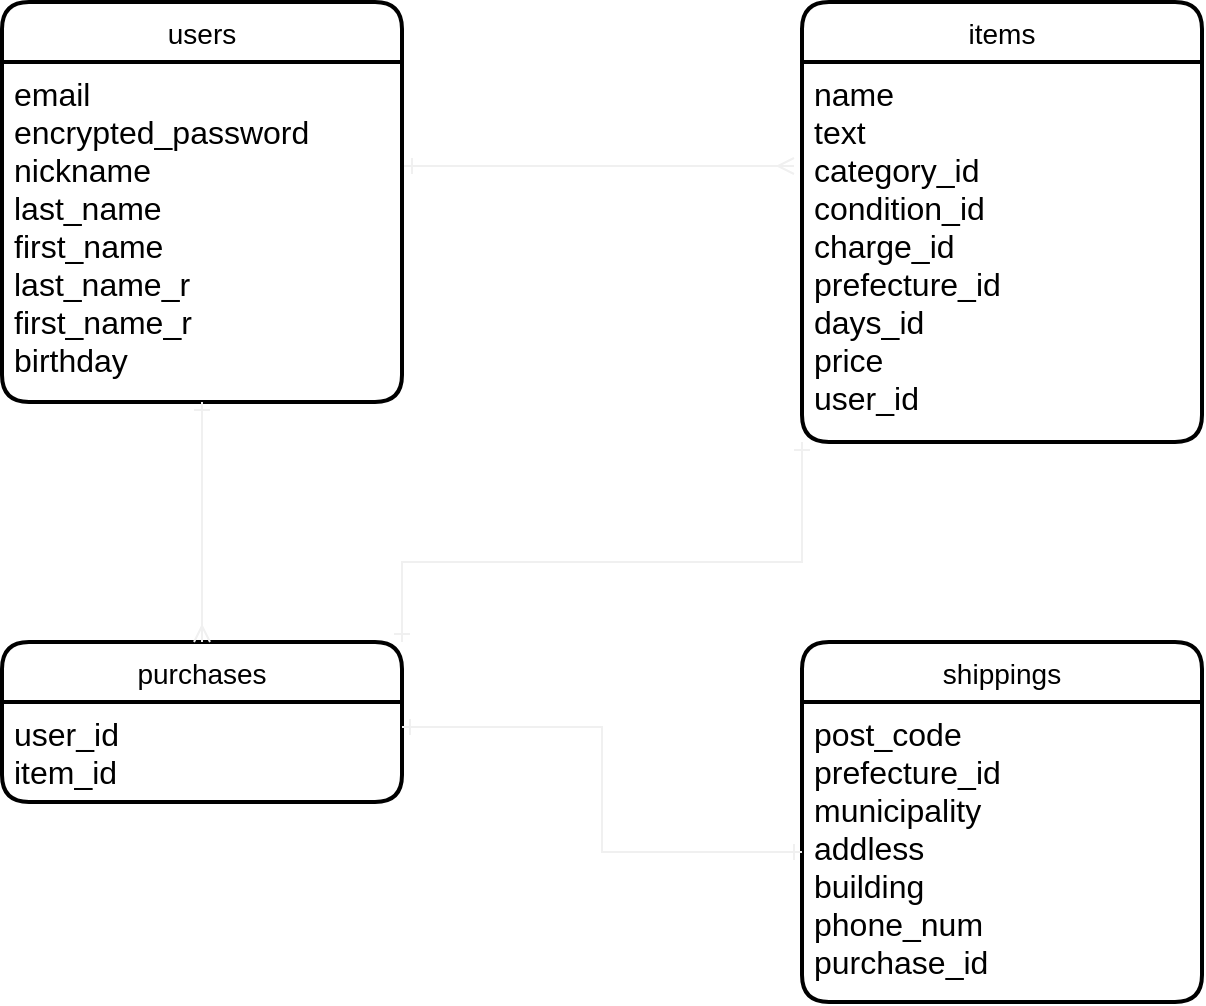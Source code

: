 <mxfile>
    <diagram id="JuYNUWjcOIj7toWij1R2" name="ページ1">
        <mxGraphModel dx="728" dy="561" grid="1" gridSize="10" guides="1" tooltips="1" connect="1" arrows="1" fold="1" page="1" pageScale="1" pageWidth="827" pageHeight="1169" math="0" shadow="0">
            <root>
                <mxCell id="0"/>
                <mxCell id="1" parent="0"/>
                <mxCell id="64" value="users" style="swimlane;childLayout=stackLayout;horizontal=1;startSize=30;horizontalStack=0;rounded=1;fontSize=14;fontStyle=0;strokeWidth=2;resizeParent=0;resizeLast=1;shadow=0;dashed=0;align=center;" parent="1" vertex="1">
                    <mxGeometry x="40" y="40" width="200" height="200" as="geometry"/>
                </mxCell>
                <mxCell id="65" value="email&#10;encrypted_password&#10;nickname&#10;last_name&#10;first_name&#10;last_name_r&#10;first_name_r&#10;birthday" style="align=left;strokeColor=none;fillColor=none;spacingLeft=4;fontSize=16;verticalAlign=top;resizable=0;rotatable=0;part=1;" parent="64" vertex="1">
                    <mxGeometry y="30" width="200" height="170" as="geometry"/>
                </mxCell>
                <mxCell id="73" value="items" style="swimlane;childLayout=stackLayout;horizontal=1;startSize=30;horizontalStack=0;rounded=1;fontSize=14;fontStyle=0;strokeWidth=2;resizeParent=0;resizeLast=1;shadow=0;dashed=0;align=center;" parent="1" vertex="1">
                    <mxGeometry x="440" y="40" width="200" height="220" as="geometry"/>
                </mxCell>
                <mxCell id="74" value="name&#10;text&#10;category_id&#10;condition_id&#10;charge_id&#10;prefecture_id&#10;days_id&#10;price&#10;user_id&#10;&#10;" style="align=left;strokeColor=none;fillColor=none;spacingLeft=4;fontSize=16;verticalAlign=top;resizable=0;rotatable=0;part=1;" parent="73" vertex="1">
                    <mxGeometry y="30" width="200" height="190" as="geometry"/>
                </mxCell>
                <mxCell id="79" value="shippings" style="swimlane;childLayout=stackLayout;horizontal=1;startSize=30;horizontalStack=0;rounded=1;fontSize=14;fontStyle=0;strokeWidth=2;resizeParent=0;resizeLast=1;shadow=0;dashed=0;align=center;" parent="1" vertex="1">
                    <mxGeometry x="440" y="360" width="200" height="180" as="geometry"/>
                </mxCell>
                <mxCell id="80" value="post_code&#10;prefecture_id&#10;municipality&#10;addless&#10;building&#10;phone_num&#10;purchase_id" style="align=left;strokeColor=none;fillColor=none;spacingLeft=4;fontSize=16;verticalAlign=top;resizable=0;rotatable=0;part=1;" parent="79" vertex="1">
                    <mxGeometry y="30" width="200" height="150" as="geometry"/>
                </mxCell>
                <mxCell id="82" value="purchases" style="swimlane;childLayout=stackLayout;horizontal=1;startSize=30;horizontalStack=0;rounded=1;fontSize=14;fontStyle=0;strokeWidth=2;resizeParent=0;resizeLast=1;shadow=0;dashed=0;align=center;" parent="1" vertex="1">
                    <mxGeometry x="40" y="360" width="200" height="80" as="geometry"/>
                </mxCell>
                <mxCell id="83" value="user_id&#10;item_id" style="align=left;strokeColor=none;fillColor=none;spacingLeft=4;fontSize=16;verticalAlign=top;resizable=0;rotatable=0;part=1;" parent="82" vertex="1">
                    <mxGeometry y="30" width="200" height="50" as="geometry"/>
                </mxCell>
                <mxCell id="86" style="edgeStyle=orthogonalEdgeStyle;orthogonalLoop=1;jettySize=auto;html=1;exitX=1.005;exitY=0.306;exitDx=0;exitDy=0;fontSize=16;targetPerimeterSpacing=0;startArrow=ERone;startFill=0;endArrow=ERmany;endFill=0;strokeWidth=1;rounded=0;strokeColor=#F0F0F0;exitPerimeter=0;" parent="1" source="65" edge="1">
                    <mxGeometry relative="1" as="geometry">
                        <mxPoint x="436" y="122" as="targetPoint"/>
                    </mxGeometry>
                </mxCell>
                <mxCell id="89" style="edgeStyle=orthogonalEdgeStyle;rounded=0;orthogonalLoop=1;jettySize=auto;html=1;exitX=0.5;exitY=1;exitDx=0;exitDy=0;entryX=0.5;entryY=0;entryDx=0;entryDy=0;startArrow=ERone;startFill=0;endArrow=ERmany;endFill=0;targetPerimeterSpacing=0;strokeColor=#F0F0F0;strokeWidth=1;fontSize=16;" parent="1" source="65" target="82" edge="1">
                    <mxGeometry relative="1" as="geometry"/>
                </mxCell>
                <mxCell id="91" style="edgeStyle=orthogonalEdgeStyle;rounded=0;orthogonalLoop=1;jettySize=auto;html=1;exitX=0;exitY=0.5;exitDx=0;exitDy=0;entryX=1;entryY=0.25;entryDx=0;entryDy=0;startArrow=ERone;startFill=0;endArrow=ERone;endFill=0;targetPerimeterSpacing=0;strokeColor=#F0F0F0;strokeWidth=1;fontSize=16;" parent="1" source="80" target="83" edge="1">
                    <mxGeometry relative="1" as="geometry"/>
                </mxCell>
                <mxCell id="96" style="edgeStyle=orthogonalEdgeStyle;rounded=0;orthogonalLoop=1;jettySize=auto;html=1;exitX=0;exitY=1;exitDx=0;exitDy=0;entryX=1;entryY=0;entryDx=0;entryDy=0;startArrow=ERone;startFill=0;endArrow=ERone;endFill=0;targetPerimeterSpacing=0;strokeColor=#F0F0F0;strokeWidth=1;fontSize=16;" parent="1" source="74" target="82" edge="1">
                    <mxGeometry relative="1" as="geometry">
                        <Array as="points">
                            <mxPoint x="440" y="320"/>
                            <mxPoint x="240" y="320"/>
                        </Array>
                    </mxGeometry>
                </mxCell>
            </root>
        </mxGraphModel>
    </diagram>
</mxfile>